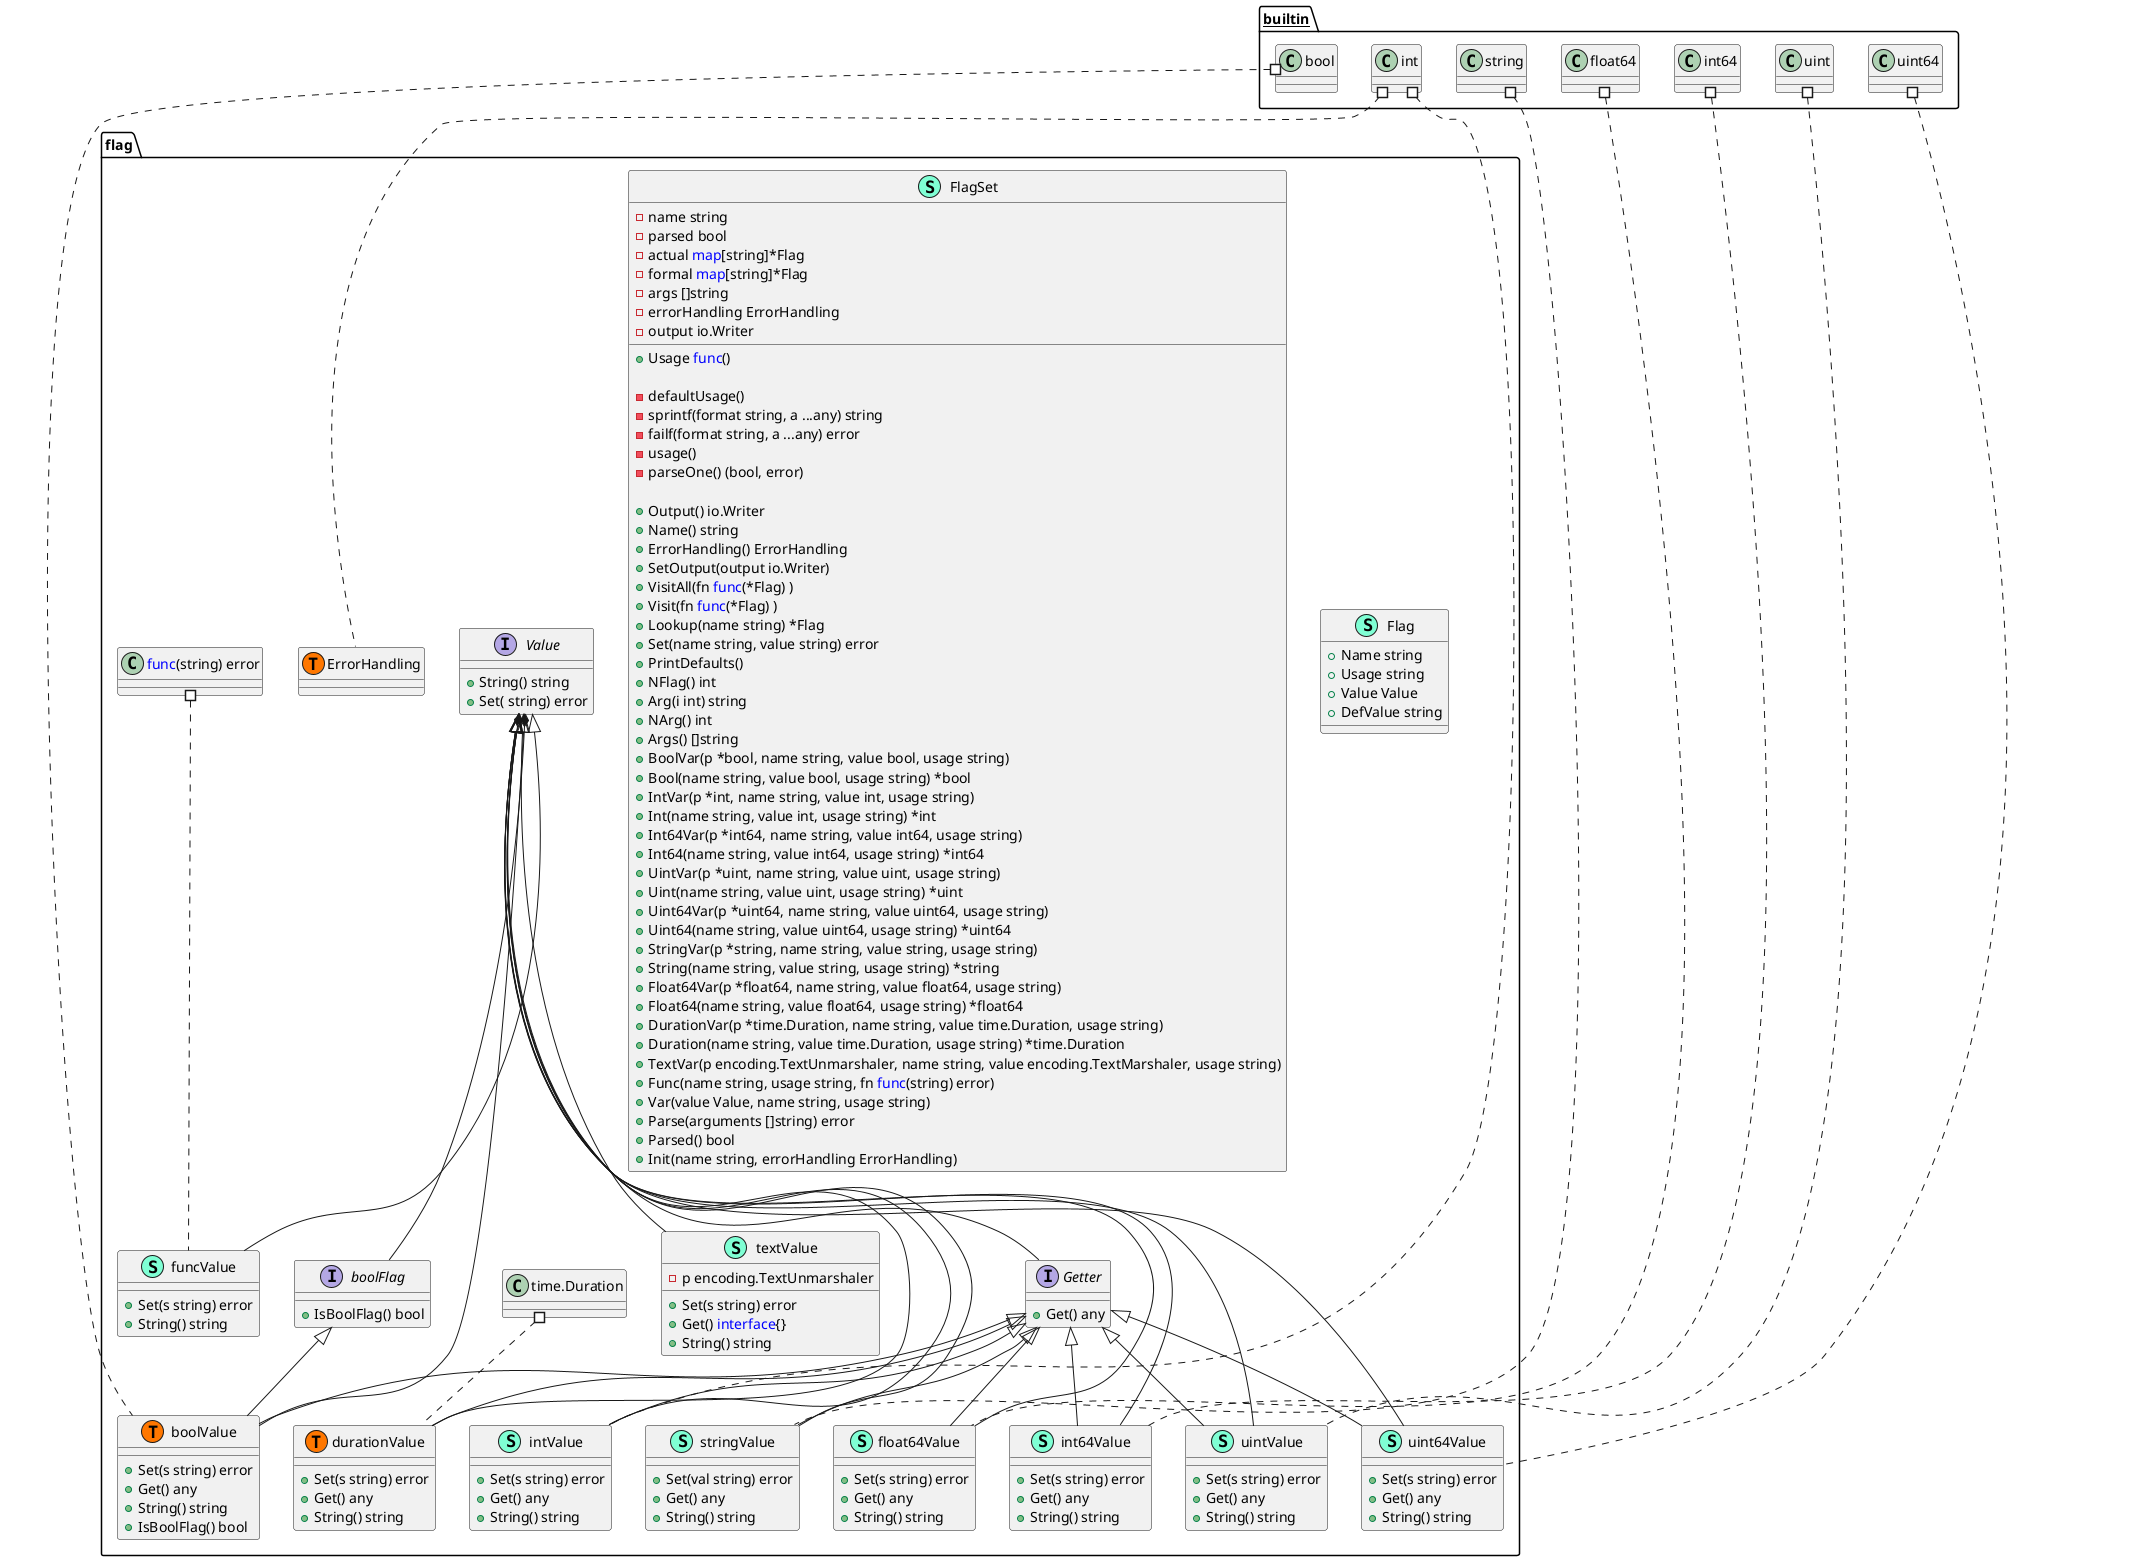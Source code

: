 @startuml
namespace flag {
    class Flag << (S,Aquamarine) >> {
        + Name string
        + Usage string
        + Value Value
        + DefValue string

    }
    class FlagSet << (S,Aquamarine) >> {
        - name string
        - parsed bool
        - actual <font color=blue>map</font>[string]*Flag
        - formal <font color=blue>map</font>[string]*Flag
        - args []string
        - errorHandling ErrorHandling
        - output io.Writer

        + Usage <font color=blue>func</font>() 

        - defaultUsage() 
        - sprintf(format string, a ...any) string
        - failf(format string, a ...any) error
        - usage() 
        - parseOne() (bool, error)

        + Output() io.Writer
        + Name() string
        + ErrorHandling() ErrorHandling
        + SetOutput(output io.Writer) 
        + VisitAll(fn <font color=blue>func</font>(*Flag) ) 
        + Visit(fn <font color=blue>func</font>(*Flag) ) 
        + Lookup(name string) *Flag
        + Set(name string, value string) error
        + PrintDefaults() 
        + NFlag() int
        + Arg(i int) string
        + NArg() int
        + Args() []string
        + BoolVar(p *bool, name string, value bool, usage string) 
        + Bool(name string, value bool, usage string) *bool
        + IntVar(p *int, name string, value int, usage string) 
        + Int(name string, value int, usage string) *int
        + Int64Var(p *int64, name string, value int64, usage string) 
        + Int64(name string, value int64, usage string) *int64
        + UintVar(p *uint, name string, value uint, usage string) 
        + Uint(name string, value uint, usage string) *uint
        + Uint64Var(p *uint64, name string, value uint64, usage string) 
        + Uint64(name string, value uint64, usage string) *uint64
        + StringVar(p *string, name string, value string, usage string) 
        + String(name string, value string, usage string) *string
        + Float64Var(p *float64, name string, value float64, usage string) 
        + Float64(name string, value float64, usage string) *float64
        + DurationVar(p *time.Duration, name string, value time.Duration, usage string) 
        + Duration(name string, value time.Duration, usage string) *time.Duration
        + TextVar(p encoding.TextUnmarshaler, name string, value encoding.TextMarshaler, usage string) 
        + Func(name string, usage string, fn <font color=blue>func</font>(string) error) 
        + Var(value Value, name string, usage string) 
        + Parse(arguments []string) error
        + Parsed() bool
        + Init(name string, errorHandling ErrorHandling) 

    }
    interface Getter  {
        + Get() any

    }
    interface Value  {
        + String() string
        + Set( string) error

    }
    interface boolFlag  {
        + IsBoolFlag() bool

    }
    class boolValue << (S,Aquamarine) >> {
        + Set(s string) error
        + Get() any
        + String() string
        + IsBoolFlag() bool

    }
    class durationValue << (S,Aquamarine) >> {
        + Set(s string) error
        + Get() any
        + String() string

    }
    class flag.ErrorHandling << (T, #FF7700) >>  {
    }
    class flag.boolValue << (T, #FF7700) >>  {
    }
    class flag.durationValue << (T, #FF7700) >>  {
    }
    class flag.float64Value << (T, #FF7700) >>  {
    }
    class flag.funcValue << (T, #FF7700) >>  {
    }
    class flag.int64Value << (T, #FF7700) >>  {
    }
    class flag.intValue << (T, #FF7700) >>  {
    }
    class flag.stringValue << (T, #FF7700) >>  {
    }
    class flag.uint64Value << (T, #FF7700) >>  {
    }
    class flag.uintValue << (T, #FF7700) >>  {
    }
    class float64Value << (S,Aquamarine) >> {
        + Set(s string) error
        + Get() any
        + String() string

    }
    class funcValue << (S,Aquamarine) >> {
        + Set(s string) error
        + String() string

    }
    class int64Value << (S,Aquamarine) >> {
        + Set(s string) error
        + Get() any
        + String() string

    }
    class intValue << (S,Aquamarine) >> {
        + Set(s string) error
        + Get() any
        + String() string

    }
    class stringValue << (S,Aquamarine) >> {
        + Set(val string) error
        + Get() any
        + String() string

    }
    class textValue << (S,Aquamarine) >> {
        - p encoding.TextUnmarshaler

        + Set(s string) error
        + Get() <font color=blue>interface</font>{}
        + String() string

    }
    class uint64Value << (S,Aquamarine) >> {
        + Set(s string) error
        + Get() any
        + String() string

    }
    class uintValue << (S,Aquamarine) >> {
        + Set(s string) error
        + Get() any
        + String() string

    }
    class "time.Duration" as timeDuration {
        'This class was created so that we can correctly have an alias pointing to this name. Since it contains dots that can break namespaces
    }
}
"flag.Value" *-- "flag.Getter"
"flag.Value" *-- "flag.boolFlag"

"flag.Getter" <|-- "flag.boolValue"
"flag.Value" <|-- "flag.boolValue"
"flag.boolFlag" <|-- "flag.boolValue"
"flag.Getter" <|-- "flag.durationValue"
"flag.Value" <|-- "flag.durationValue"
"flag.Getter" <|-- "flag.float64Value"
"flag.Value" <|-- "flag.float64Value"
"flag.Value" <|-- "flag.funcValue"
"flag.Getter" <|-- "flag.int64Value"
"flag.Value" <|-- "flag.int64Value"
"flag.Getter" <|-- "flag.intValue"
"flag.Value" <|-- "flag.intValue"
"flag.Getter" <|-- "flag.stringValue"
"flag.Value" <|-- "flag.stringValue"
"flag.Value" <|-- "flag.textValue"
"flag.Getter" <|-- "flag.uint64Value"
"flag.Value" <|-- "flag.uint64Value"
"flag.Getter" <|-- "flag.uintValue"
"flag.Value" <|-- "flag.uintValue"

"__builtin__.bool" #.. "flag.boolValue"
"__builtin__.float64" #.. "flag.float64Value"
"__builtin__.int" #.. "flag.ErrorHandling"
"__builtin__.int" #.. "flag.intValue"
"__builtin__.int64" #.. "flag.int64Value"
"__builtin__.string" #.. "flag.stringValue"
"__builtin__.uint" #.. "flag.uintValue"
"__builtin__.uint64" #.. "flag.uint64Value"
"flag.<font color=blue>func</font>(string) error" #.. "flag.funcValue"
"flag.timeDuration" #.. "flag.durationValue"
@enduml
